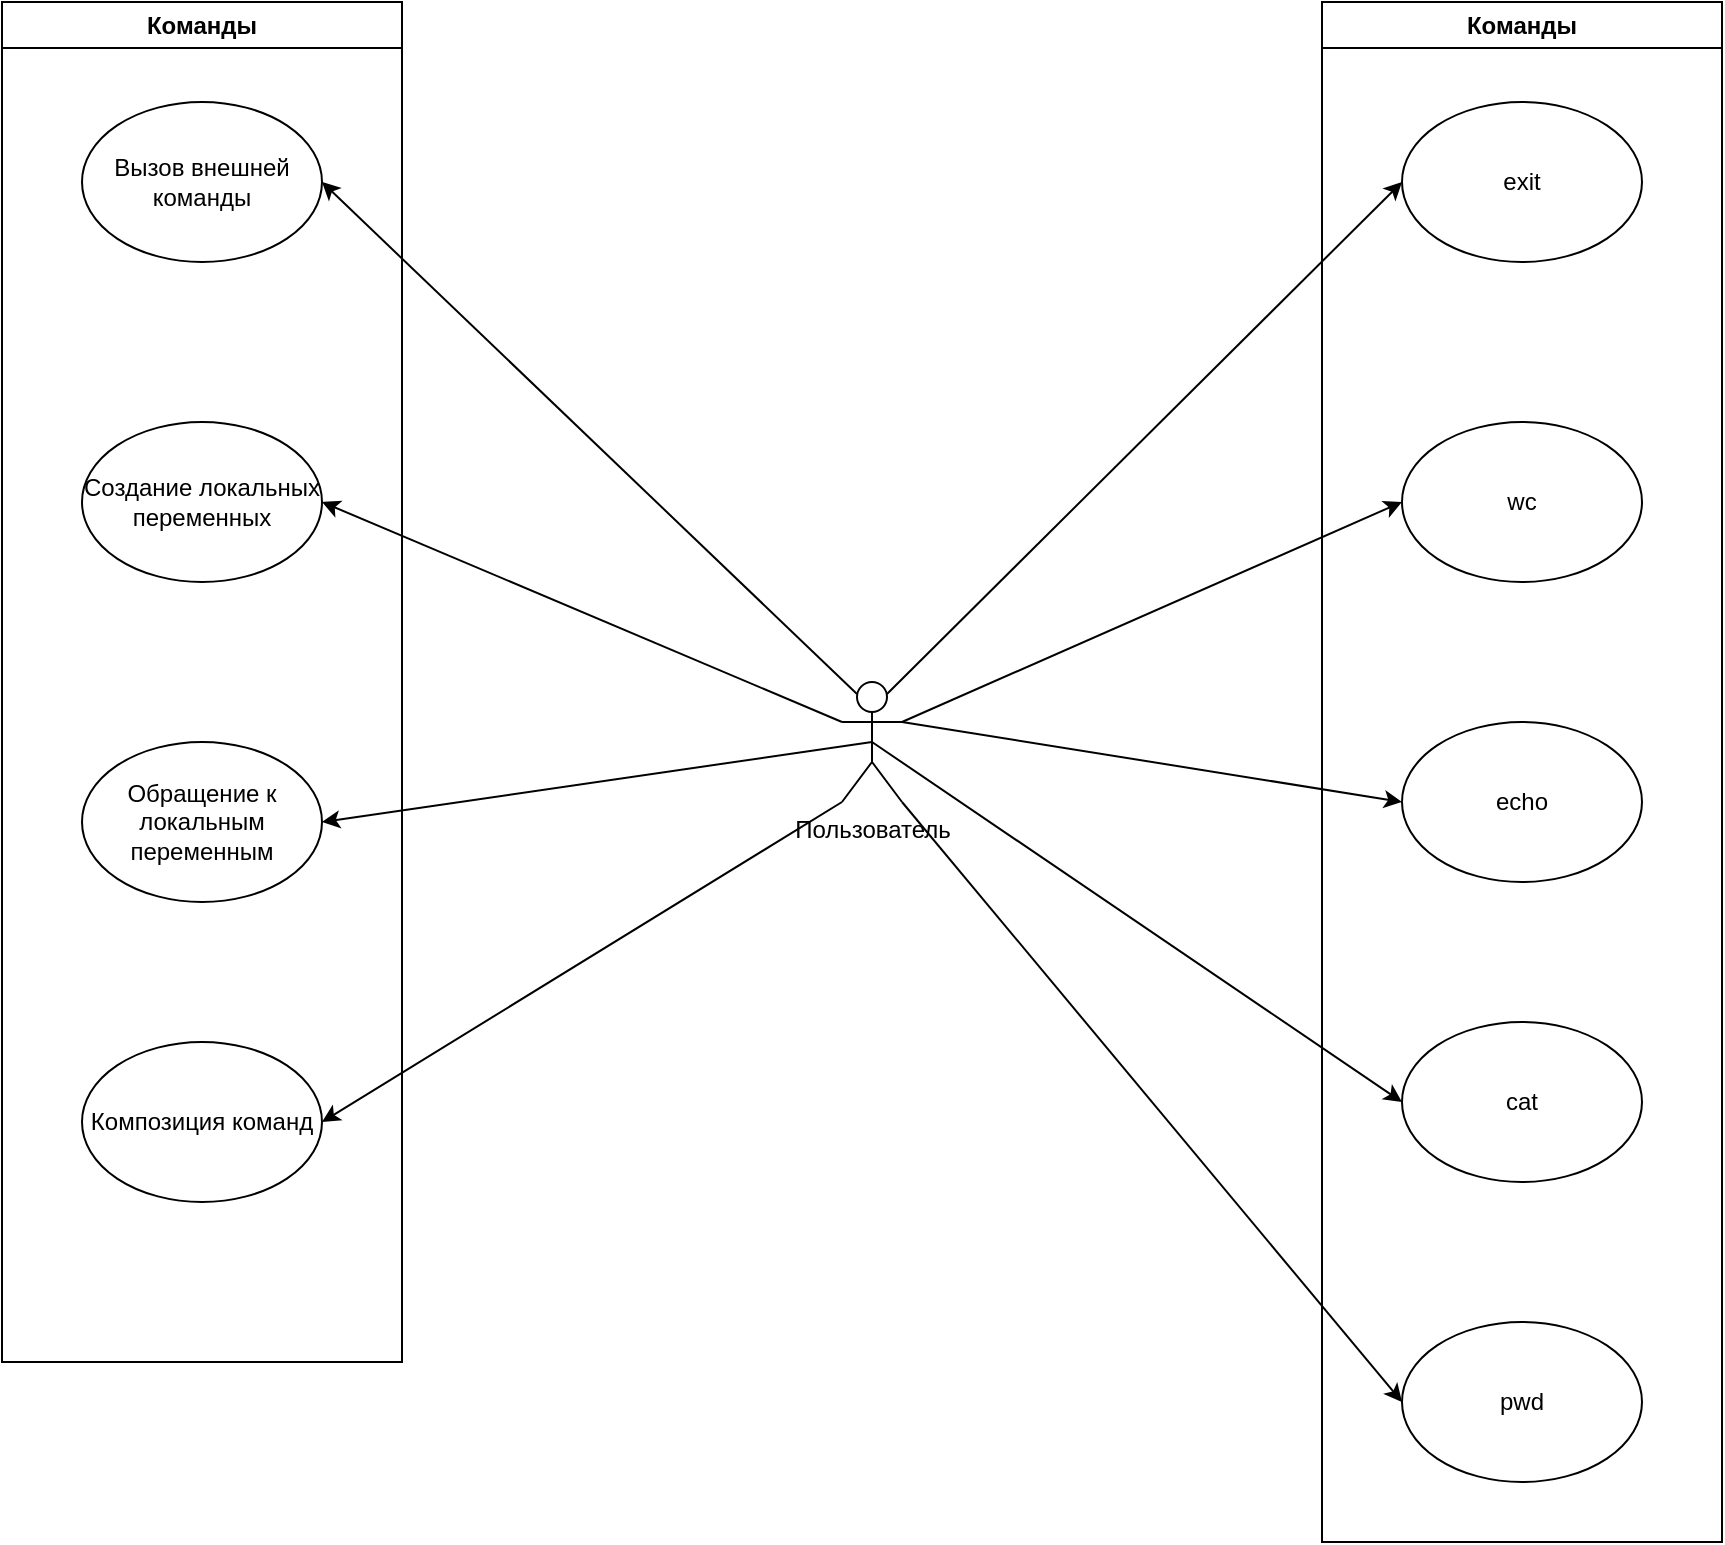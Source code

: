 <mxfile version="20.8.11" type="device"><diagram name="Страница 1" id="VaDeRCgPx28C3z0k1Nwc"><mxGraphModel dx="2258" dy="790" grid="1" gridSize="10" guides="1" tooltips="1" connect="1" arrows="1" fold="1" page="1" pageScale="1" pageWidth="827" pageHeight="1169" math="0" shadow="0"><root><mxCell id="0"/><mxCell id="1" parent="0"/><mxCell id="lLK6FdKb1FbWKn0RVVwg-1" value="Пользователь" style="shape=umlActor;verticalLabelPosition=bottom;verticalAlign=top;html=1;outlineConnect=0;" vertex="1" parent="1"><mxGeometry x="60" y="340" width="30" height="60" as="geometry"/></mxCell><mxCell id="lLK6FdKb1FbWKn0RVVwg-5" value="Команды" style="swimlane;whiteSpace=wrap;html=1;" vertex="1" parent="1"><mxGeometry x="300" width="200" height="770" as="geometry"/></mxCell><mxCell id="lLK6FdKb1FbWKn0RVVwg-6" value="wc" style="ellipse;whiteSpace=wrap;html=1;" vertex="1" parent="lLK6FdKb1FbWKn0RVVwg-5"><mxGeometry x="40" y="210" width="120" height="80" as="geometry"/></mxCell><mxCell id="lLK6FdKb1FbWKn0RVVwg-7" value="echo" style="ellipse;whiteSpace=wrap;html=1;" vertex="1" parent="lLK6FdKb1FbWKn0RVVwg-5"><mxGeometry x="40" y="360" width="120" height="80" as="geometry"/></mxCell><mxCell id="lLK6FdKb1FbWKn0RVVwg-8" value="cat" style="ellipse;whiteSpace=wrap;html=1;" vertex="1" parent="lLK6FdKb1FbWKn0RVVwg-5"><mxGeometry x="40" y="510" width="120" height="80" as="geometry"/></mxCell><mxCell id="lLK6FdKb1FbWKn0RVVwg-9" value="pwd" style="ellipse;whiteSpace=wrap;html=1;" vertex="1" parent="lLK6FdKb1FbWKn0RVVwg-5"><mxGeometry x="40" y="660" width="120" height="80" as="geometry"/></mxCell><mxCell id="lLK6FdKb1FbWKn0RVVwg-2" value="exit" style="ellipse;whiteSpace=wrap;html=1;" vertex="1" parent="lLK6FdKb1FbWKn0RVVwg-5"><mxGeometry x="40" y="50" width="120" height="80" as="geometry"/></mxCell><mxCell id="lLK6FdKb1FbWKn0RVVwg-13" value="Команды" style="swimlane;whiteSpace=wrap;html=1;" vertex="1" parent="1"><mxGeometry x="-360" width="200" height="680" as="geometry"/></mxCell><mxCell id="lLK6FdKb1FbWKn0RVVwg-14" value="Вызов внешней команды" style="ellipse;whiteSpace=wrap;html=1;" vertex="1" parent="lLK6FdKb1FbWKn0RVVwg-13"><mxGeometry x="40" y="50" width="120" height="80" as="geometry"/></mxCell><mxCell id="lLK6FdKb1FbWKn0RVVwg-15" value="Создание локальных переменных" style="ellipse;whiteSpace=wrap;html=1;" vertex="1" parent="lLK6FdKb1FbWKn0RVVwg-13"><mxGeometry x="40" y="210" width="120" height="80" as="geometry"/></mxCell><mxCell id="lLK6FdKb1FbWKn0RVVwg-16" value="Обращение к локальным переменным" style="ellipse;whiteSpace=wrap;html=1;" vertex="1" parent="lLK6FdKb1FbWKn0RVVwg-13"><mxGeometry x="40" y="370" width="120" height="80" as="geometry"/></mxCell><mxCell id="lLK6FdKb1FbWKn0RVVwg-19" value="Композиция команд" style="ellipse;whiteSpace=wrap;html=1;" vertex="1" parent="lLK6FdKb1FbWKn0RVVwg-13"><mxGeometry x="40" y="520" width="120" height="80" as="geometry"/></mxCell><mxCell id="lLK6FdKb1FbWKn0RVVwg-20" value="" style="endArrow=classic;html=1;rounded=0;exitX=0.75;exitY=0.1;exitDx=0;exitDy=0;exitPerimeter=0;entryX=0;entryY=0.5;entryDx=0;entryDy=0;" edge="1" parent="1" source="lLK6FdKb1FbWKn0RVVwg-1" target="lLK6FdKb1FbWKn0RVVwg-2"><mxGeometry width="50" height="50" relative="1" as="geometry"><mxPoint x="140" y="260" as="sourcePoint"/><mxPoint x="190" y="210" as="targetPoint"/></mxGeometry></mxCell><mxCell id="lLK6FdKb1FbWKn0RVVwg-21" value="" style="endArrow=classic;html=1;rounded=0;exitX=1;exitY=0.333;exitDx=0;exitDy=0;exitPerimeter=0;entryX=0;entryY=0.5;entryDx=0;entryDy=0;" edge="1" parent="1" source="lLK6FdKb1FbWKn0RVVwg-1" target="lLK6FdKb1FbWKn0RVVwg-6"><mxGeometry width="50" height="50" relative="1" as="geometry"><mxPoint x="170" y="400" as="sourcePoint"/><mxPoint x="220" y="350" as="targetPoint"/></mxGeometry></mxCell><mxCell id="lLK6FdKb1FbWKn0RVVwg-22" value="" style="endArrow=classic;html=1;rounded=0;exitX=1;exitY=0.333;exitDx=0;exitDy=0;exitPerimeter=0;entryX=0;entryY=0.5;entryDx=0;entryDy=0;" edge="1" parent="1" source="lLK6FdKb1FbWKn0RVVwg-1" target="lLK6FdKb1FbWKn0RVVwg-7"><mxGeometry width="50" height="50" relative="1" as="geometry"><mxPoint x="160" y="510" as="sourcePoint"/><mxPoint x="210" y="460" as="targetPoint"/></mxGeometry></mxCell><mxCell id="lLK6FdKb1FbWKn0RVVwg-23" value="" style="endArrow=classic;html=1;rounded=0;exitX=0.5;exitY=0.5;exitDx=0;exitDy=0;exitPerimeter=0;entryX=0;entryY=0.5;entryDx=0;entryDy=0;" edge="1" parent="1" source="lLK6FdKb1FbWKn0RVVwg-1" target="lLK6FdKb1FbWKn0RVVwg-8"><mxGeometry width="50" height="50" relative="1" as="geometry"><mxPoint x="100" y="430" as="sourcePoint"/><mxPoint x="230" y="510" as="targetPoint"/></mxGeometry></mxCell><mxCell id="lLK6FdKb1FbWKn0RVVwg-24" value="" style="endArrow=classic;html=1;rounded=0;entryX=0;entryY=0.5;entryDx=0;entryDy=0;exitX=1;exitY=1;exitDx=0;exitDy=0;exitPerimeter=0;" edge="1" parent="1" source="lLK6FdKb1FbWKn0RVVwg-1" target="lLK6FdKb1FbWKn0RVVwg-9"><mxGeometry width="50" height="50" relative="1" as="geometry"><mxPoint x="160" y="590" as="sourcePoint"/><mxPoint x="210" y="540" as="targetPoint"/></mxGeometry></mxCell><mxCell id="lLK6FdKb1FbWKn0RVVwg-25" value="" style="endArrow=classic;html=1;rounded=0;entryX=1;entryY=0.5;entryDx=0;entryDy=0;exitX=0.25;exitY=0.1;exitDx=0;exitDy=0;exitPerimeter=0;" edge="1" parent="1" source="lLK6FdKb1FbWKn0RVVwg-1" target="lLK6FdKb1FbWKn0RVVwg-14"><mxGeometry width="50" height="50" relative="1" as="geometry"><mxPoint x="-80" y="280" as="sourcePoint"/><mxPoint x="-30" y="230" as="targetPoint"/></mxGeometry></mxCell><mxCell id="lLK6FdKb1FbWKn0RVVwg-26" value="" style="endArrow=classic;html=1;rounded=0;entryX=1;entryY=0.5;entryDx=0;entryDy=0;exitX=0;exitY=0.333;exitDx=0;exitDy=0;exitPerimeter=0;" edge="1" parent="1" source="lLK6FdKb1FbWKn0RVVwg-1" target="lLK6FdKb1FbWKn0RVVwg-15"><mxGeometry width="50" height="50" relative="1" as="geometry"><mxPoint x="-70" y="410" as="sourcePoint"/><mxPoint x="-20" y="360" as="targetPoint"/></mxGeometry></mxCell><mxCell id="lLK6FdKb1FbWKn0RVVwg-27" value="" style="endArrow=classic;html=1;rounded=0;entryX=1;entryY=0.5;entryDx=0;entryDy=0;exitX=0.5;exitY=0.5;exitDx=0;exitDy=0;exitPerimeter=0;" edge="1" parent="1" source="lLK6FdKb1FbWKn0RVVwg-1" target="lLK6FdKb1FbWKn0RVVwg-16"><mxGeometry width="50" height="50" relative="1" as="geometry"><mxPoint x="-40" y="470" as="sourcePoint"/><mxPoint x="10" y="420" as="targetPoint"/></mxGeometry></mxCell><mxCell id="lLK6FdKb1FbWKn0RVVwg-28" value="" style="endArrow=classic;html=1;rounded=0;entryX=1;entryY=0.5;entryDx=0;entryDy=0;exitX=0;exitY=1;exitDx=0;exitDy=0;exitPerimeter=0;" edge="1" parent="1" source="lLK6FdKb1FbWKn0RVVwg-1" target="lLK6FdKb1FbWKn0RVVwg-19"><mxGeometry width="50" height="50" relative="1" as="geometry"><mxPoint x="-30" y="530" as="sourcePoint"/><mxPoint x="20" y="480" as="targetPoint"/></mxGeometry></mxCell></root></mxGraphModel></diagram></mxfile>